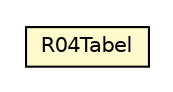 #!/usr/local/bin/dot
#
# Class diagram 
# Generated by UMLGraph version R5_6-24-gf6e263 (http://www.umlgraph.org/)
#

digraph G {
	edge [fontname="Helvetica",fontsize=10,labelfontname="Helvetica",labelfontsize=10];
	node [fontname="Helvetica",fontsize=10,shape=plaintext];
	nodesep=0.25;
	ranksep=0.5;
	// nl.egem.stuf.sector.bg._0204.R04Tabel
	c182479 [label=<<table title="nl.egem.stuf.sector.bg._0204.R04Tabel" border="0" cellborder="1" cellspacing="0" cellpadding="2" port="p" bgcolor="lemonChiffon" href="./R04Tabel.html">
		<tr><td><table border="0" cellspacing="0" cellpadding="1">
<tr><td align="center" balign="center"> R04Tabel </td></tr>
		</table></td></tr>
		</table>>, URL="./R04Tabel.html", fontname="Helvetica", fontcolor="black", fontsize=10.0];
}

